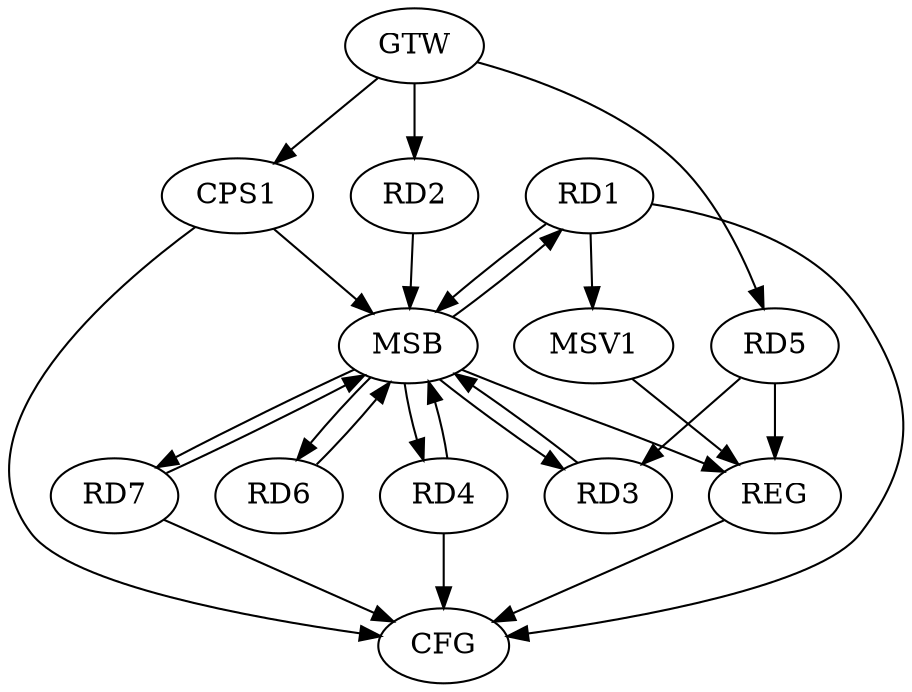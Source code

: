 strict digraph G {
  RD1 [ label="RD1" ];
  RD2 [ label="RD2" ];
  RD3 [ label="RD3" ];
  RD4 [ label="RD4" ];
  RD5 [ label="RD5" ];
  RD6 [ label="RD6" ];
  RD7 [ label="RD7" ];
  CPS1 [ label="CPS1" ];
  GTW [ label="GTW" ];
  REG [ label="REG" ];
  MSB [ label="MSB" ];
  CFG [ label="CFG" ];
  MSV1 [ label="MSV1" ];
  RD5 -> RD3;
  GTW -> RD2;
  GTW -> RD5;
  GTW -> CPS1;
  RD5 -> REG;
  RD1 -> MSB;
  MSB -> REG;
  RD2 -> MSB;
  MSB -> RD1;
  RD3 -> MSB;
  RD4 -> MSB;
  RD6 -> MSB;
  RD7 -> MSB;
  CPS1 -> MSB;
  MSB -> RD3;
  MSB -> RD4;
  MSB -> RD6;
  MSB -> RD7;
  CPS1 -> CFG;
  RD7 -> CFG;
  RD4 -> CFG;
  RD1 -> CFG;
  REG -> CFG;
  RD1 -> MSV1;
  MSV1 -> REG;
}
